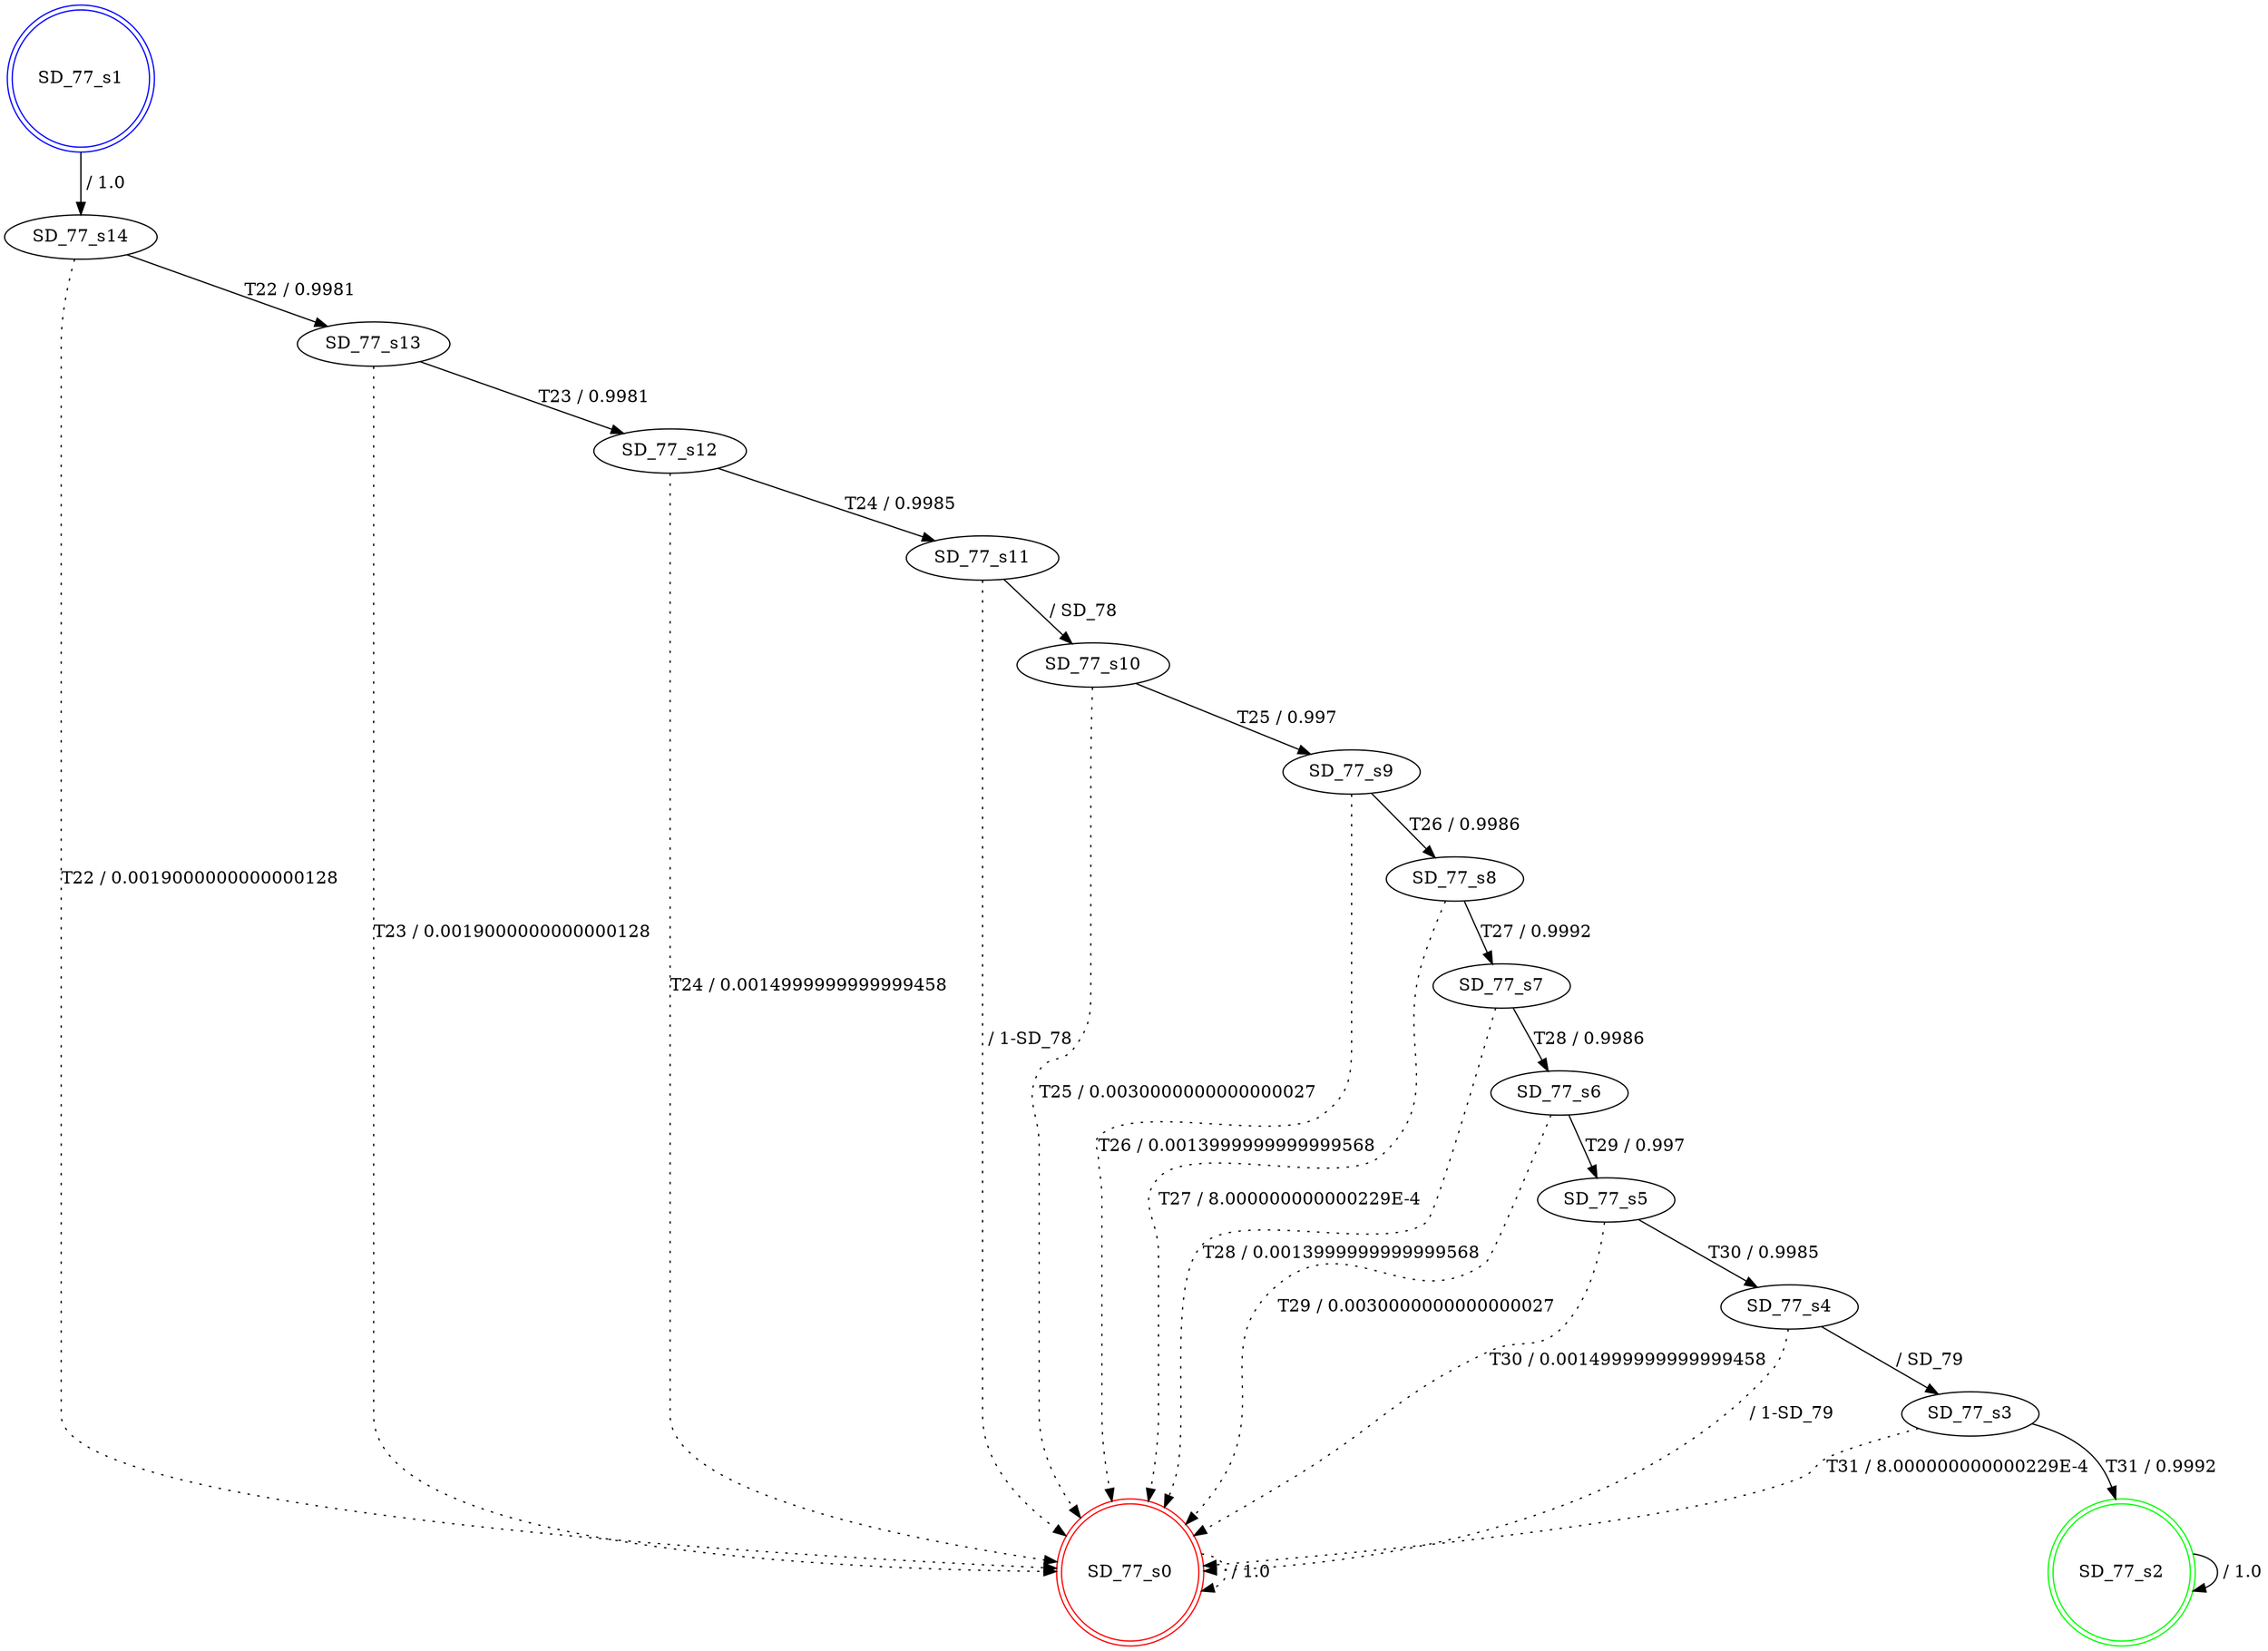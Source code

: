 digraph graphname {
SD_77_s0 [label="SD_77_s0",color=red,shape=doublecircle ];
SD_77_s1 [label="SD_77_s1",color=blue,shape=doublecircle ];
SD_77_s2 [label="SD_77_s2",color=green,shape=doublecircle ];
SD_77_s3 [label="SD_77_s3" ];
SD_77_s4 [label="SD_77_s4" ];
SD_77_s5 [label="SD_77_s5" ];
SD_77_s6 [label="SD_77_s6" ];
SD_77_s7 [label="SD_77_s7" ];
SD_77_s8 [label="SD_77_s8" ];
SD_77_s9 [label="SD_77_s9" ];
SD_77_s10 [label="SD_77_s10" ];
SD_77_s11 [label="SD_77_s11" ];
SD_77_s12 [label="SD_77_s12" ];
SD_77_s13 [label="SD_77_s13" ];
SD_77_s14 [label="SD_77_s14" ];
SD_77_s0 -> SD_77_s0 [label=" / 1.0", style=dotted];
SD_77_s1 -> SD_77_s14 [label=" / 1.0"];
SD_77_s2 -> SD_77_s2 [label=" / 1.0"];
SD_77_s3 -> SD_77_s2 [label="T31 / 0.9992"];
SD_77_s3 -> SD_77_s0 [label="T31 / 8.000000000000229E-4", style=dotted];
SD_77_s4 -> SD_77_s3 [label=" / SD_79"];
SD_77_s4 -> SD_77_s0 [label=" / 1-SD_79", style=dotted];
SD_77_s5 -> SD_77_s4 [label="T30 / 0.9985"];
SD_77_s5 -> SD_77_s0 [label="T30 / 0.0014999999999999458", style=dotted];
SD_77_s6 -> SD_77_s5 [label="T29 / 0.997"];
SD_77_s6 -> SD_77_s0 [label="T29 / 0.0030000000000000027", style=dotted];
SD_77_s7 -> SD_77_s6 [label="T28 / 0.9986"];
SD_77_s7 -> SD_77_s0 [label="T28 / 0.0013999999999999568", style=dotted];
SD_77_s8 -> SD_77_s7 [label="T27 / 0.9992"];
SD_77_s8 -> SD_77_s0 [label="T27 / 8.000000000000229E-4", style=dotted];
SD_77_s9 -> SD_77_s8 [label="T26 / 0.9986"];
SD_77_s9 -> SD_77_s0 [label="T26 / 0.0013999999999999568", style=dotted];
SD_77_s10 -> SD_77_s9 [label="T25 / 0.997"];
SD_77_s10 -> SD_77_s0 [label="T25 / 0.0030000000000000027", style=dotted];
SD_77_s11 -> SD_77_s10 [label=" / SD_78"];
SD_77_s11 -> SD_77_s0 [label=" / 1-SD_78", style=dotted];
SD_77_s12 -> SD_77_s11 [label="T24 / 0.9985"];
SD_77_s12 -> SD_77_s0 [label="T24 / 0.0014999999999999458", style=dotted];
SD_77_s13 -> SD_77_s12 [label="T23 / 0.9981"];
SD_77_s13 -> SD_77_s0 [label="T23 / 0.0019000000000000128", style=dotted];
SD_77_s14 -> SD_77_s13 [label="T22 / 0.9981"];
SD_77_s14 -> SD_77_s0 [label="T22 / 0.0019000000000000128", style=dotted];
}